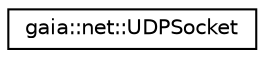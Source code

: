 digraph G
{
  edge [fontname="Helvetica",fontsize="10",labelfontname="Helvetica",labelfontsize="10"];
  node [fontname="Helvetica",fontsize="10",shape=record];
  rankdir=LR;
  Node1 [label="gaia::net::UDPSocket",height=0.2,width=0.4,color="black", fillcolor="white", style="filled",URL="$d1/d66/classgaia_1_1net_1_1_u_d_p_socket.html",tooltip="A connectless socket."];
}
